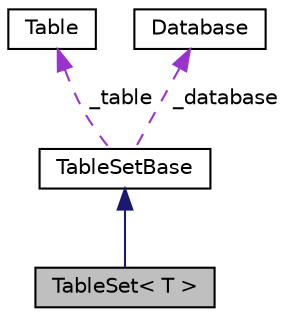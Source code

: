 digraph "TableSet&lt; T &gt;"
{
  edge [fontname="Helvetica",fontsize="10",labelfontname="Helvetica",labelfontsize="10"];
  node [fontname="Helvetica",fontsize="10",shape=record];
  Node1 [label="TableSet\< T \>",height=0.2,width=0.4,color="black", fillcolor="grey75", style="filled" fontcolor="black"];
  Node2 -> Node1 [dir="back",color="midnightblue",fontsize="10",style="solid",fontname="Helvetica"];
  Node2 [label="TableSetBase",height=0.2,width=0.4,color="black", fillcolor="white", style="filled",URL="$class_table_set_base.html"];
  Node3 -> Node2 [dir="back",color="darkorchid3",fontsize="10",style="dashed",label=" _table" ,fontname="Helvetica"];
  Node3 [label="Table",height=0.2,width=0.4,color="black", fillcolor="white", style="filled",URL="$class_table.html"];
  Node4 -> Node2 [dir="back",color="darkorchid3",fontsize="10",style="dashed",label=" _database" ,fontname="Helvetica"];
  Node4 [label="Database",height=0.2,width=0.4,color="black", fillcolor="white", style="filled",URL="$class_database.html",tooltip="Database class."];
}
